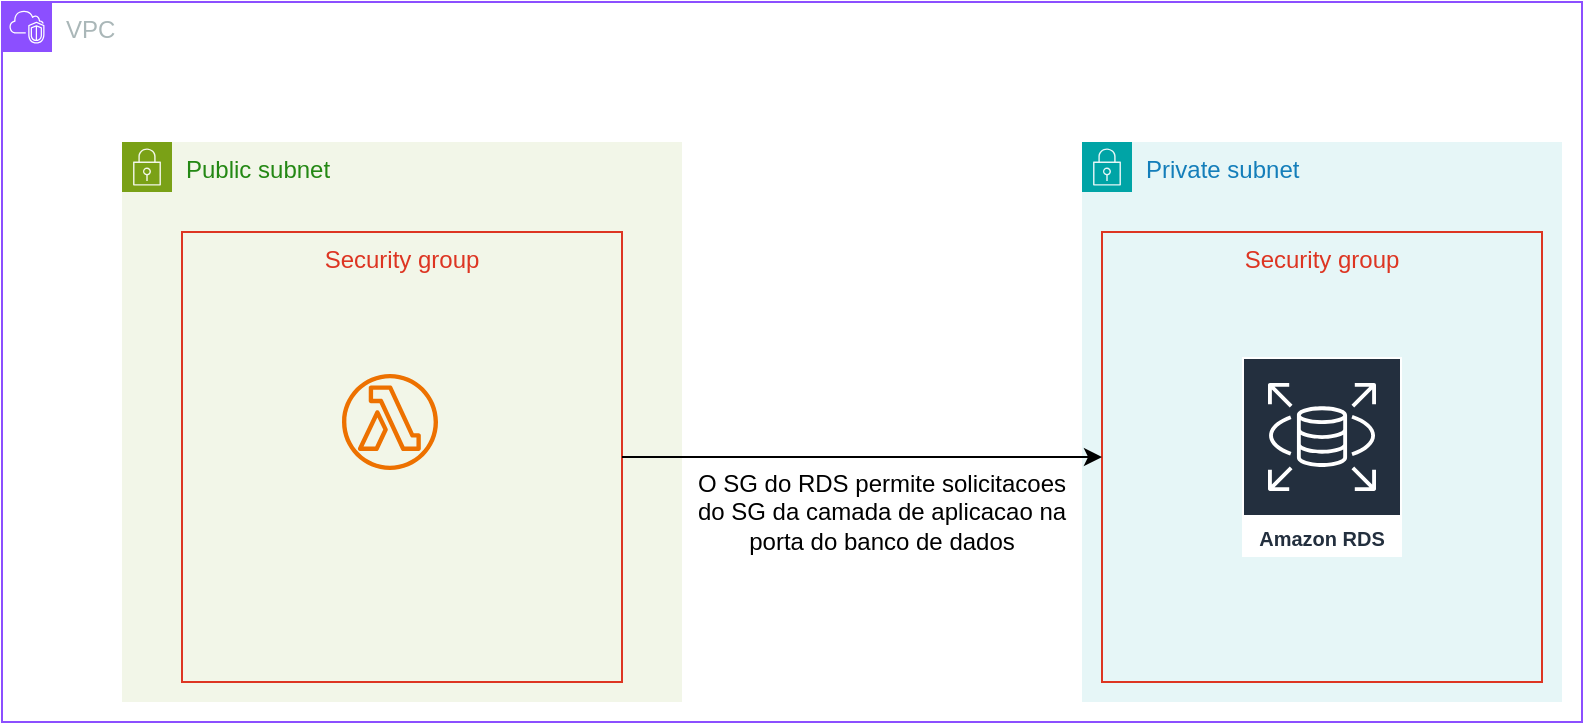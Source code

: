 <mxfile version="26.0.16">
  <diagram name="AWS" id="C-RQtld53psImpgOf9jY">
    <mxGraphModel dx="1674" dy="760" grid="1" gridSize="10" guides="1" tooltips="1" connect="1" arrows="1" fold="1" page="1" pageScale="1" pageWidth="827" pageHeight="1169" math="0" shadow="0">
      <root>
        <mxCell id="0" />
        <mxCell id="1" parent="0" />
        <mxCell id="5ok7K_VNY0OXNwkNnIJL-1" value="VPC" style="points=[[0,0],[0.25,0],[0.5,0],[0.75,0],[1,0],[1,0.25],[1,0.5],[1,0.75],[1,1],[0.75,1],[0.5,1],[0.25,1],[0,1],[0,0.75],[0,0.5],[0,0.25]];outlineConnect=0;gradientColor=none;html=1;whiteSpace=wrap;fontSize=12;fontStyle=0;container=1;pointerEvents=0;collapsible=0;recursiveResize=0;shape=mxgraph.aws4.group;grIcon=mxgraph.aws4.group_vpc2;strokeColor=#8C4FFF;fillColor=none;verticalAlign=top;align=left;spacingLeft=30;fontColor=#AAB7B8;dashed=0;" parent="1" vertex="1">
          <mxGeometry x="20" y="130" width="790" height="360" as="geometry" />
        </mxCell>
        <mxCell id="5ok7K_VNY0OXNwkNnIJL-2" value="Private subnet" style="points=[[0,0],[0.25,0],[0.5,0],[0.75,0],[1,0],[1,0.25],[1,0.5],[1,0.75],[1,1],[0.75,1],[0.5,1],[0.25,1],[0,1],[0,0.75],[0,0.5],[0,0.25]];outlineConnect=0;gradientColor=none;html=1;whiteSpace=wrap;fontSize=12;fontStyle=0;container=1;pointerEvents=0;collapsible=0;recursiveResize=0;shape=mxgraph.aws4.group;grIcon=mxgraph.aws4.group_security_group;grStroke=0;strokeColor=#00A4A6;fillColor=#E6F6F7;verticalAlign=top;align=left;spacingLeft=30;fontColor=#147EBA;dashed=0;" parent="5ok7K_VNY0OXNwkNnIJL-1" vertex="1">
          <mxGeometry x="540" y="70" width="240" height="280" as="geometry" />
        </mxCell>
        <mxCell id="5ok7K_VNY0OXNwkNnIJL-8" value="Security group" style="fillColor=none;strokeColor=#DD3522;verticalAlign=top;fontStyle=0;fontColor=#DD3522;whiteSpace=wrap;html=1;" parent="5ok7K_VNY0OXNwkNnIJL-2" vertex="1">
          <mxGeometry x="10" y="45" width="220" height="225" as="geometry" />
        </mxCell>
        <mxCell id="5ok7K_VNY0OXNwkNnIJL-4" value="Amazon RDS" style="sketch=0;outlineConnect=0;fontColor=#232F3E;gradientColor=none;strokeColor=#ffffff;fillColor=#232F3E;dashed=0;verticalLabelPosition=middle;verticalAlign=bottom;align=center;html=1;whiteSpace=wrap;fontSize=10;fontStyle=1;spacing=3;shape=mxgraph.aws4.productIcon;prIcon=mxgraph.aws4.rds;" parent="5ok7K_VNY0OXNwkNnIJL-2" vertex="1">
          <mxGeometry x="80" y="107.5" width="80" height="100" as="geometry" />
        </mxCell>
        <mxCell id="5ok7K_VNY0OXNwkNnIJL-3" value="Public subnet" style="points=[[0,0],[0.25,0],[0.5,0],[0.75,0],[1,0],[1,0.25],[1,0.5],[1,0.75],[1,1],[0.75,1],[0.5,1],[0.25,1],[0,1],[0,0.75],[0,0.5],[0,0.25]];outlineConnect=0;gradientColor=none;html=1;whiteSpace=wrap;fontSize=12;fontStyle=0;container=1;pointerEvents=0;collapsible=0;recursiveResize=0;shape=mxgraph.aws4.group;grIcon=mxgraph.aws4.group_security_group;grStroke=0;strokeColor=#7AA116;fillColor=#F2F6E8;verticalAlign=top;align=left;spacingLeft=30;fontColor=#248814;dashed=0;" parent="5ok7K_VNY0OXNwkNnIJL-1" vertex="1">
          <mxGeometry x="60" y="70" width="280" height="280" as="geometry" />
        </mxCell>
        <mxCell id="5ok7K_VNY0OXNwkNnIJL-9" value="Security group" style="fillColor=none;strokeColor=#DD3522;verticalAlign=top;fontStyle=0;fontColor=#DD3522;whiteSpace=wrap;html=1;" parent="5ok7K_VNY0OXNwkNnIJL-3" vertex="1">
          <mxGeometry x="30" y="45" width="220" height="225" as="geometry" />
        </mxCell>
        <mxCell id="5ok7K_VNY0OXNwkNnIJL-10" value="" style="sketch=0;outlineConnect=0;fontColor=#232F3E;gradientColor=none;fillColor=#ED7100;strokeColor=none;dashed=0;verticalLabelPosition=bottom;verticalAlign=top;align=center;html=1;fontSize=12;fontStyle=0;aspect=fixed;pointerEvents=1;shape=mxgraph.aws4.lambda_function;" parent="5ok7K_VNY0OXNwkNnIJL-3" vertex="1">
          <mxGeometry x="110" y="116" width="48" height="48" as="geometry" />
        </mxCell>
        <mxCell id="5ok7K_VNY0OXNwkNnIJL-11" style="edgeStyle=orthogonalEdgeStyle;rounded=0;orthogonalLoop=1;jettySize=auto;html=1;exitX=1;exitY=0.5;exitDx=0;exitDy=0;" parent="5ok7K_VNY0OXNwkNnIJL-1" source="5ok7K_VNY0OXNwkNnIJL-9" target="5ok7K_VNY0OXNwkNnIJL-8" edge="1">
          <mxGeometry relative="1" as="geometry" />
        </mxCell>
        <mxCell id="5ok7K_VNY0OXNwkNnIJL-13" value="O SG do RDS permite solicitacoes do SG da camada de aplicacao na porta do banco de dados" style="text;html=1;align=center;verticalAlign=middle;whiteSpace=wrap;rounded=0;" parent="5ok7K_VNY0OXNwkNnIJL-1" vertex="1">
          <mxGeometry x="340" y="240" width="200" height="30" as="geometry" />
        </mxCell>
      </root>
    </mxGraphModel>
  </diagram>
</mxfile>
